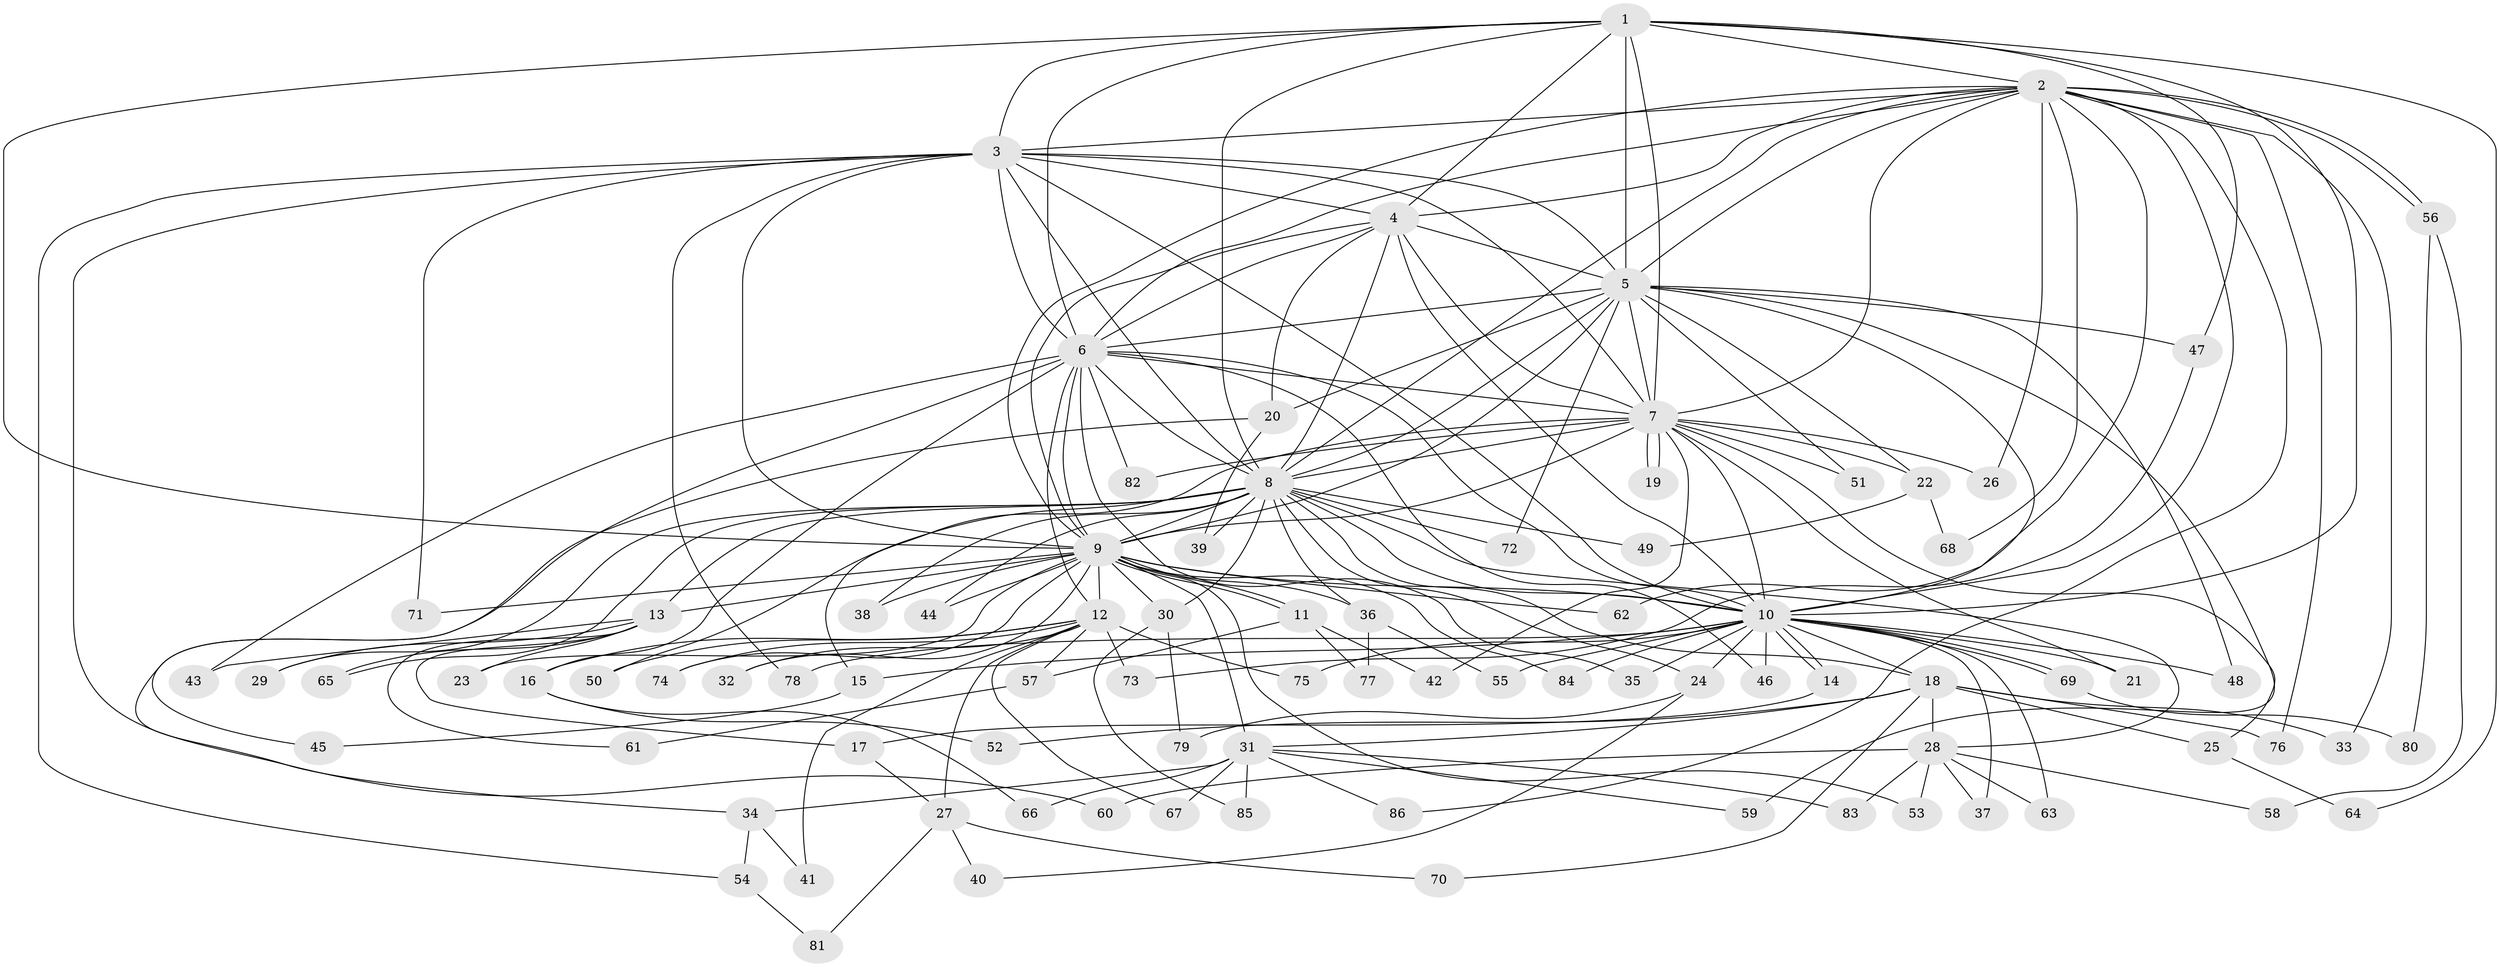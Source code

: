 // coarse degree distribution, {14: 0.01639344262295082, 16: 0.01639344262295082, 15: 0.03278688524590164, 1: 0.01639344262295082, 3: 0.13114754098360656, 7: 0.01639344262295082, 2: 0.5081967213114754, 5: 0.01639344262295082, 11: 0.01639344262295082, 19: 0.01639344262295082, 4: 0.11475409836065574, 9: 0.03278688524590164, 13: 0.01639344262295082, 8: 0.01639344262295082, 10: 0.01639344262295082, 20: 0.01639344262295082}
// Generated by graph-tools (version 1.1) at 2025/36/03/04/25 23:36:36]
// undirected, 86 vertices, 197 edges
graph export_dot {
  node [color=gray90,style=filled];
  1;
  2;
  3;
  4;
  5;
  6;
  7;
  8;
  9;
  10;
  11;
  12;
  13;
  14;
  15;
  16;
  17;
  18;
  19;
  20;
  21;
  22;
  23;
  24;
  25;
  26;
  27;
  28;
  29;
  30;
  31;
  32;
  33;
  34;
  35;
  36;
  37;
  38;
  39;
  40;
  41;
  42;
  43;
  44;
  45;
  46;
  47;
  48;
  49;
  50;
  51;
  52;
  53;
  54;
  55;
  56;
  57;
  58;
  59;
  60;
  61;
  62;
  63;
  64;
  65;
  66;
  67;
  68;
  69;
  70;
  71;
  72;
  73;
  74;
  75;
  76;
  77;
  78;
  79;
  80;
  81;
  82;
  83;
  84;
  85;
  86;
  1 -- 2;
  1 -- 3;
  1 -- 4;
  1 -- 5;
  1 -- 6;
  1 -- 7;
  1 -- 8;
  1 -- 9;
  1 -- 10;
  1 -- 47;
  1 -- 64;
  2 -- 3;
  2 -- 4;
  2 -- 5;
  2 -- 6;
  2 -- 7;
  2 -- 8;
  2 -- 9;
  2 -- 10;
  2 -- 26;
  2 -- 33;
  2 -- 56;
  2 -- 56;
  2 -- 62;
  2 -- 68;
  2 -- 76;
  2 -- 86;
  3 -- 4;
  3 -- 5;
  3 -- 6;
  3 -- 7;
  3 -- 8;
  3 -- 9;
  3 -- 10;
  3 -- 54;
  3 -- 60;
  3 -- 71;
  3 -- 78;
  4 -- 5;
  4 -- 6;
  4 -- 7;
  4 -- 8;
  4 -- 9;
  4 -- 10;
  4 -- 20;
  5 -- 6;
  5 -- 7;
  5 -- 8;
  5 -- 9;
  5 -- 10;
  5 -- 20;
  5 -- 22;
  5 -- 47;
  5 -- 48;
  5 -- 51;
  5 -- 59;
  5 -- 72;
  6 -- 7;
  6 -- 8;
  6 -- 9;
  6 -- 10;
  6 -- 12;
  6 -- 16;
  6 -- 35;
  6 -- 43;
  6 -- 45;
  6 -- 46;
  6 -- 82;
  7 -- 8;
  7 -- 9;
  7 -- 10;
  7 -- 15;
  7 -- 19;
  7 -- 19;
  7 -- 21;
  7 -- 22;
  7 -- 25;
  7 -- 26;
  7 -- 42;
  7 -- 51;
  7 -- 82;
  8 -- 9;
  8 -- 10;
  8 -- 13;
  8 -- 18;
  8 -- 24;
  8 -- 28;
  8 -- 29;
  8 -- 30;
  8 -- 36;
  8 -- 38;
  8 -- 39;
  8 -- 44;
  8 -- 49;
  8 -- 50;
  8 -- 65;
  8 -- 72;
  9 -- 10;
  9 -- 11;
  9 -- 11;
  9 -- 12;
  9 -- 13;
  9 -- 23;
  9 -- 30;
  9 -- 31;
  9 -- 32;
  9 -- 36;
  9 -- 38;
  9 -- 44;
  9 -- 53;
  9 -- 62;
  9 -- 71;
  9 -- 74;
  9 -- 84;
  10 -- 14;
  10 -- 14;
  10 -- 15;
  10 -- 18;
  10 -- 21;
  10 -- 24;
  10 -- 35;
  10 -- 37;
  10 -- 46;
  10 -- 48;
  10 -- 55;
  10 -- 63;
  10 -- 69;
  10 -- 69;
  10 -- 75;
  10 -- 78;
  10 -- 84;
  11 -- 42;
  11 -- 57;
  11 -- 77;
  12 -- 16;
  12 -- 27;
  12 -- 32;
  12 -- 41;
  12 -- 50;
  12 -- 57;
  12 -- 67;
  12 -- 73;
  12 -- 74;
  12 -- 75;
  13 -- 17;
  13 -- 23;
  13 -- 29;
  13 -- 43;
  13 -- 61;
  13 -- 65;
  14 -- 17;
  15 -- 45;
  16 -- 52;
  16 -- 66;
  17 -- 27;
  18 -- 25;
  18 -- 28;
  18 -- 31;
  18 -- 33;
  18 -- 52;
  18 -- 70;
  18 -- 76;
  20 -- 34;
  20 -- 39;
  22 -- 49;
  22 -- 68;
  24 -- 40;
  24 -- 79;
  25 -- 64;
  27 -- 40;
  27 -- 70;
  27 -- 81;
  28 -- 37;
  28 -- 53;
  28 -- 58;
  28 -- 60;
  28 -- 63;
  28 -- 83;
  30 -- 79;
  30 -- 85;
  31 -- 34;
  31 -- 59;
  31 -- 66;
  31 -- 67;
  31 -- 83;
  31 -- 85;
  31 -- 86;
  34 -- 41;
  34 -- 54;
  36 -- 55;
  36 -- 77;
  47 -- 73;
  54 -- 81;
  56 -- 58;
  56 -- 80;
  57 -- 61;
  69 -- 80;
}
